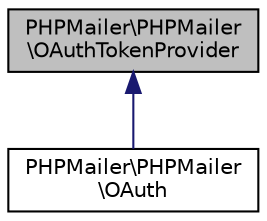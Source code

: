 digraph "PHPMailer\PHPMailer\OAuthTokenProvider"
{
 // LATEX_PDF_SIZE
  edge [fontname="Helvetica",fontsize="10",labelfontname="Helvetica",labelfontsize="10"];
  node [fontname="Helvetica",fontsize="10",shape=record];
  Node1 [label="PHPMailer\\PHPMailer\l\\OAuthTokenProvider",height=0.2,width=0.4,color="black", fillcolor="grey75", style="filled", fontcolor="black",tooltip=" "];
  Node1 -> Node2 [dir="back",color="midnightblue",fontsize="10",style="solid",fontname="Helvetica"];
  Node2 [label="PHPMailer\\PHPMailer\l\\OAuth",height=0.2,width=0.4,color="black", fillcolor="white", style="filled",URL="$class_p_h_p_mailer_1_1_p_h_p_mailer_1_1_o_auth.html",tooltip=" "];
}
